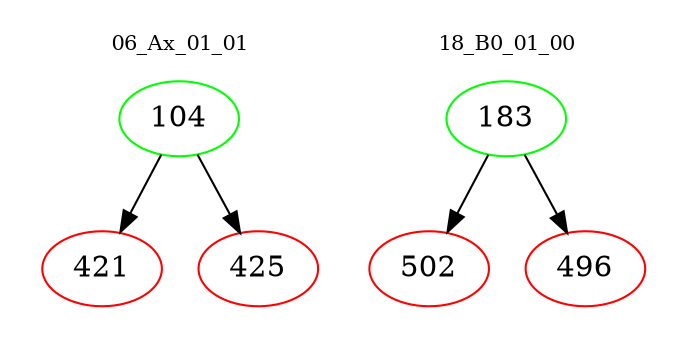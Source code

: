 digraph{
subgraph cluster_0 {
color = white
label = "06_Ax_01_01";
fontsize=10;
T0_104 [label="104", color="green"]
T0_104 -> T0_421 [color="black"]
T0_421 [label="421", color="red"]
T0_104 -> T0_425 [color="black"]
T0_425 [label="425", color="red"]
}
subgraph cluster_1 {
color = white
label = "18_B0_01_00";
fontsize=10;
T1_183 [label="183", color="green"]
T1_183 -> T1_502 [color="black"]
T1_502 [label="502", color="red"]
T1_183 -> T1_496 [color="black"]
T1_496 [label="496", color="red"]
}
}
